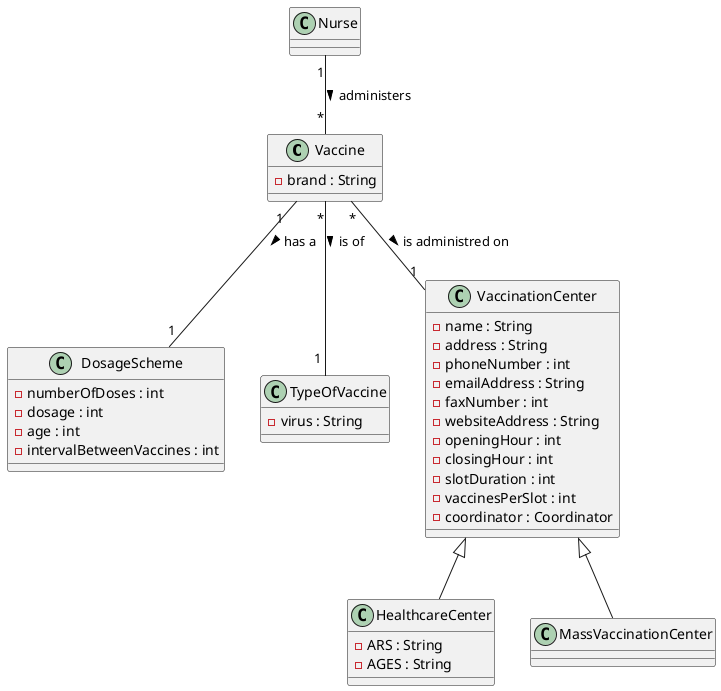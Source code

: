 @startuml
'https://plantuml.com/class-diagram

class Vaccine {
-brand : String

}



class DosageScheme {
-numberOfDoses : int
-dosage : int
-age : int
-intervalBetweenVaccines : int
}

Vaccine "1  " -- "1" DosageScheme : has a >

class TypeOfVaccine {
-virus : String
}

Vaccine "*" -- "1 " TypeOfVaccine : is of >


class VaccinationCenter {
-name : String
-address : String
-phoneNumber : int
-emailAddress : String
-faxNumber : int
-websiteAddress : String
-openingHour : int
-closingHour : int
-slotDuration : int
-vaccinesPerSlot : int
-coordinator : Coordinator
}

Vaccine "*" -- "1" VaccinationCenter : is administred on >
class HealthcareCenter extends VaccinationCenter {
-ARS : String
-AGES : String
}

class MassVaccinationCenter extends VaccinationCenter {

}

class Nurse {

}

Nurse "1" -- "*" Vaccine : administers >









@enduml